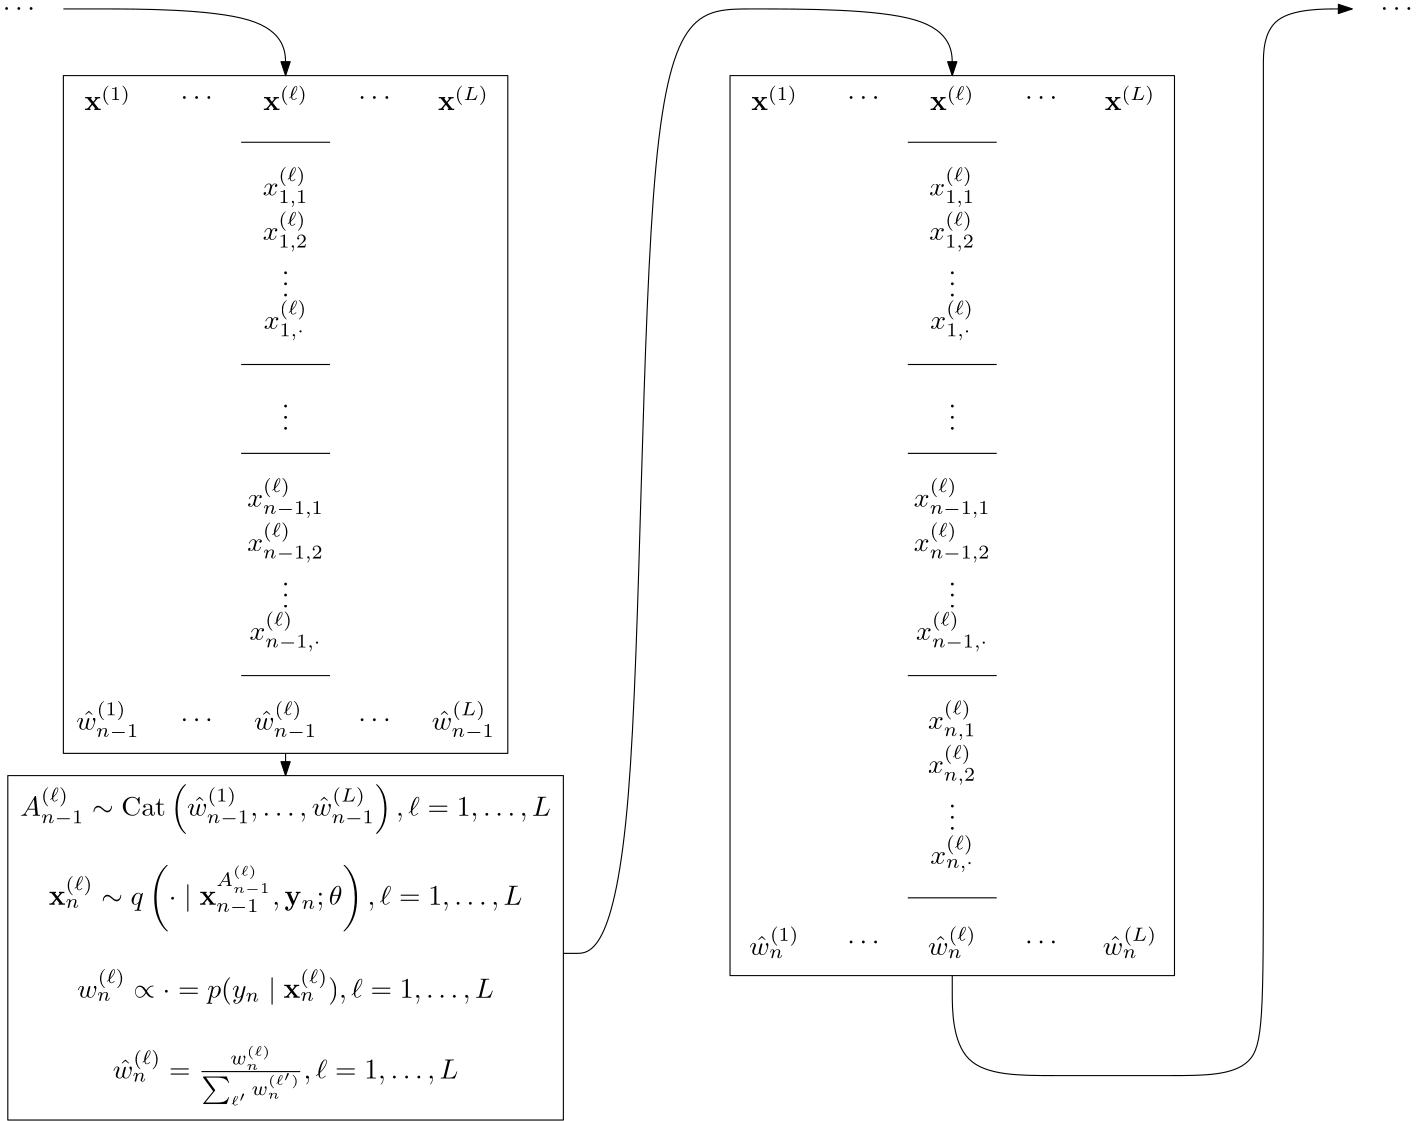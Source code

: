 <?xml version="1.0"?>
<!DOCTYPE ipe SYSTEM "ipe.dtd">
<ipe version="70005" creator="Ipe 7.1.4">
<info created="D:20141024110646" modified="D:20141024110647"/>
<ipestyle name="basic">
<symbol name="arrow/arc(spx)">
<path stroke="sym-stroke" fill="sym-stroke" pen="sym-pen">
0 0 m
-1 0.333 l
-1 -0.333 l
h
</path>
</symbol>
<symbol name="arrow/farc(spx)">
<path stroke="sym-stroke" fill="white" pen="sym-pen">
0 0 m
-1 0.333 l
-1 -0.333 l
h
</path>
</symbol>
<symbol name="mark/circle(sx)" transformations="translations">
<path fill="sym-stroke">
0.6 0 0 0.6 0 0 e
0.4 0 0 0.4 0 0 e
</path>
</symbol>
<symbol name="mark/disk(sx)" transformations="translations">
<path fill="sym-stroke">
0.6 0 0 0.6 0 0 e
</path>
</symbol>
<symbol name="mark/fdisk(sfx)" transformations="translations">
<group>
<path fill="sym-fill">
0.5 0 0 0.5 0 0 e
</path>
<path fill="sym-stroke" fillrule="eofill">
0.6 0 0 0.6 0 0 e
0.4 0 0 0.4 0 0 e
</path>
</group>
</symbol>
<symbol name="mark/box(sx)" transformations="translations">
<path fill="sym-stroke" fillrule="eofill">
-0.6 -0.6 m
0.6 -0.6 l
0.6 0.6 l
-0.6 0.6 l
h
-0.4 -0.4 m
0.4 -0.4 l
0.4 0.4 l
-0.4 0.4 l
h
</path>
</symbol>
<symbol name="mark/square(sx)" transformations="translations">
<path fill="sym-stroke">
-0.6 -0.6 m
0.6 -0.6 l
0.6 0.6 l
-0.6 0.6 l
h
</path>
</symbol>
<symbol name="mark/fsquare(sfx)" transformations="translations">
<group>
<path fill="sym-fill">
-0.5 -0.5 m
0.5 -0.5 l
0.5 0.5 l
-0.5 0.5 l
h
</path>
<path fill="sym-stroke" fillrule="eofill">
-0.6 -0.6 m
0.6 -0.6 l
0.6 0.6 l
-0.6 0.6 l
h
-0.4 -0.4 m
0.4 -0.4 l
0.4 0.4 l
-0.4 0.4 l
h
</path>
</group>
</symbol>
<symbol name="mark/cross(sx)" transformations="translations">
<group>
<path fill="sym-stroke">
-0.43 -0.57 m
0.57 0.43 l
0.43 0.57 l
-0.57 -0.43 l
h
</path>
<path fill="sym-stroke">
-0.43 0.57 m
0.57 -0.43 l
0.43 -0.57 l
-0.57 0.43 l
h
</path>
</group>
</symbol>
<symbol name="arrow/fnormal(spx)">
<path stroke="sym-stroke" fill="white" pen="sym-pen">
0 0 m
-1 0.333 l
-1 -0.333 l
h
</path>
</symbol>
<symbol name="arrow/pointed(spx)">
<path stroke="sym-stroke" fill="sym-stroke" pen="sym-pen">
0 0 m
-1 0.333 l
-0.8 0 l
-1 -0.333 l
h
</path>
</symbol>
<symbol name="arrow/fpointed(spx)">
<path stroke="sym-stroke" fill="white" pen="sym-pen">
0 0 m
-1 0.333 l
-0.8 0 l
-1 -0.333 l
h
</path>
</symbol>
<symbol name="arrow/linear(spx)">
<path stroke="sym-stroke" pen="sym-pen">
-1 0.333 m
0 0 l
-1 -0.333 l
</path>
</symbol>
<symbol name="arrow/fdouble(spx)">
<path stroke="sym-stroke" fill="white" pen="sym-pen">
0 0 m
-1 0.333 l
-1 -0.333 l
h
-1 0 m
-2 0.333 l
-2 -0.333 l
h
</path>
</symbol>
<symbol name="arrow/double(spx)">
<path stroke="sym-stroke" fill="sym-stroke" pen="sym-pen">
0 0 m
-1 0.333 l
-1 -0.333 l
h
-1 0 m
-2 0.333 l
-2 -0.333 l
h
</path>
</symbol>
<pen name="heavier" value="0.8"/>
<pen name="fat" value="1.2"/>
<pen name="ultrafat" value="2"/>
<symbolsize name="large" value="5"/>
<symbolsize name="small" value="2"/>
<symbolsize name="tiny" value="1.1"/>
<arrowsize name="large" value="10"/>
<arrowsize name="small" value="5"/>
<arrowsize name="tiny" value="3"/>
<color name="red" value="1 0 0"/>
<color name="green" value="0 1 0"/>
<color name="blue" value="0 0 1"/>
<color name="yellow" value="1 1 0"/>
<color name="orange" value="1 0.647 0"/>
<color name="gold" value="1 0.843 0"/>
<color name="purple" value="0.627 0.125 0.941"/>
<color name="gray" value="0.745"/>
<color name="brown" value="0.647 0.165 0.165"/>
<color name="navy" value="0 0 0.502"/>
<color name="pink" value="1 0.753 0.796"/>
<color name="seagreen" value="0.18 0.545 0.341"/>
<color name="turquoise" value="0.251 0.878 0.816"/>
<color name="violet" value="0.933 0.51 0.933"/>
<color name="darkblue" value="0 0 0.545"/>
<color name="darkcyan" value="0 0.545 0.545"/>
<color name="darkgray" value="0.663"/>
<color name="darkgreen" value="0 0.392 0"/>
<color name="darkmagenta" value="0.545 0 0.545"/>
<color name="darkorange" value="1 0.549 0"/>
<color name="darkred" value="0.545 0 0"/>
<color name="lightblue" value="0.678 0.847 0.902"/>
<color name="lightcyan" value="0.878 1 1"/>
<color name="lightgray" value="0.827"/>
<color name="lightgreen" value="0.565 0.933 0.565"/>
<color name="lightyellow" value="1 1 0.878"/>
<dashstyle name="dashed" value="[4] 0"/>
<dashstyle name="dotted" value="[1 3] 0"/>
<dashstyle name="dash dotted" value="[4 2 1 2] 0"/>
<dashstyle name="dash dot dotted" value="[4 2 1 2 1 2] 0"/>
<textsize name="large" value="\large"/>
<textsize name="Large" value="\Large"/>
<textsize name="LARGE" value="\LARGE"/>
<textsize name="huge" value="\huge"/>
<textsize name="Huge" value="\Huge"/>
<textsize name="small" value="\small"/>
<textsize name="footnote" value="\footnotesize"/>
<textsize name="tiny" value="\tiny"/>
<textstyle name="center" begin="\begin{center}" end="\end{center}"/>
<textstyle name="itemize" begin="\begin{itemize}" end="\end{itemize}"/>
<textstyle name="item" begin="\begin{itemize}\item{}" end="\end{itemize}"/>
<gridsize name="4 pts" value="4"/>
<gridsize name="8 pts (~3 mm)" value="8"/>
<gridsize name="16 pts (~6 mm)" value="16"/>
<gridsize name="32 pts (~12 mm)" value="32"/>
<gridsize name="10 pts (~3.5 mm)" value="10"/>
<gridsize name="20 pts (~7 mm)" value="20"/>
<gridsize name="14 pts (~5 mm)" value="14"/>
<gridsize name="28 pts (~10 mm)" value="28"/>
<gridsize name="56 pts (~20 mm)" value="56"/>
<anglesize name="90 deg" value="90"/>
<anglesize name="60 deg" value="60"/>
<anglesize name="45 deg" value="45"/>
<anglesize name="30 deg" value="30"/>
<anglesize name="22.5 deg" value="22.5"/>
<tiling name="falling" angle="-60" step="4" width="1"/>
<tiling name="rising" angle="30" step="4" width="1"/>
</ipestyle>
<page>
<layer name="alpha"/>
<view layers="alpha" active="alpha"/>
<text layer="alpha" transformations="translations" pos="112 736" stroke="black" type="label" width="16.106" height="8.846" depth="0" halign="center" valign="center">$\mathbf x^{(\ell)}$</text>
<text matrix="1 0 0 1 16 0" transformations="translations" pos="128 736" stroke="black" type="label" width="11.623" height="4.428" depth="0" halign="center" valign="center">$\cdots$</text>
<text matrix="1 0 0 1 -16 0" transformations="translations" pos="96 736" stroke="black" type="label" width="11.623" height="4.428" depth="0" halign="center" valign="center">$\cdots$</text>
<text matrix="1 0 0 1 32 0" transformations="translations" pos="144 736" stroke="black" type="label" width="18.237" height="8.846" depth="0" halign="center" valign="center">$\mathbf x^{(L)}$</text>
<text matrix="1 0 0 1 -32 0" transformations="translations" pos="80 736" stroke="black" type="label" width="16.743" height="8.846" depth="0" halign="center" valign="center">$\mathbf x^{(1)}$</text>
<text matrix="1 0 0 1 0 -16" transformations="translations" pos="112 720" stroke="black" type="label" width="16.501" height="10.408" depth="4.01" halign="center" valign="center">$x_{1,1}^{(\ell)}$</text>
<text matrix="1 0 0 1 0 -16" transformations="translations" pos="112 704" stroke="black" type="label" width="16.501" height="10.408" depth="4.01" halign="center" valign="center">$x_{1,2}^{(\ell)}$</text>
<text matrix="1 0 0 1 0 -16" transformations="translations" pos="112 688" stroke="black" type="label" width="2.767" height="14.999" depth="0" halign="center" valign="center">$\vdots$</text>
<text matrix="1 0 0 1 0 -16" transformations="translations" pos="112 672" stroke="black" type="label" width="15.753" height="10.408" depth="4.01" halign="center" valign="center">$x_{1,\cdot}^{(\ell)}$</text>
<path matrix="1 0 0 1 0 -16" stroke="black">
96 656 m
128 656 l
</path>
<text matrix="1 0 0 1 0 -16" transformations="translations" pos="112 640" stroke="black" type="label" width="2.767" height="14.999" depth="0" halign="center" valign="center">$\vdots$</text>
<path matrix="1 0 0 1 0 -16" stroke="black">
96 624 m
128 624 l
</path>
<text matrix="1 0 0 1 0 -16" transformations="translations" pos="112 608" stroke="black" type="label" width="27.652" height="10.408" depth="4.01" halign="center" valign="center">$x_{n - 1,1}^{(\ell)}$</text>
<text matrix="1 0 0 1 0 -16" transformations="translations" pos="112 592" stroke="black" type="label" width="27.652" height="10.408" depth="4.01" halign="center" valign="center">$x_{n - 1,2}^{(\ell)}$</text>
<text matrix="1 0 0 1 0 -16" transformations="translations" pos="112 576" stroke="black" type="label" width="2.767" height="14.999" depth="0" halign="center" valign="center">$\vdots$</text>
<text matrix="1 0 0 1 0 -16" transformations="translations" pos="112 560" stroke="black" type="label" width="26.047" height="10.408" depth="4.01" halign="center" valign="center">$x_{n - 1,\cdot}^{(\ell)}$</text>
<path matrix="1 0 0 1 0 -16" stroke="black">
96 544 m
128 544 l
</path>
<path stroke="black">
96 720 m
128 720 l
</path>
<text transformations="translations" pos="112 512" stroke="black" type="label" width="22.753" height="10.402" depth="3.49" halign="center" valign="center">$\hat w_{n - 1}^{(\ell)}$</text>
<text transformations="translations" pos="144 512" stroke="black" type="label" width="11.623" height="4.428" depth="0" halign="center" valign="center">$\cdots$</text>
<text transformations="translations" pos="176 512" stroke="black" type="label" width="22.753" height="10.402" depth="3.49" halign="center" valign="center">$\hat w_{n - 1}^{(L)}$</text>
<text transformations="translations" pos="80 512" stroke="black" type="label" width="11.623" height="4.428" depth="0" halign="center" valign="center">$\cdots$</text>
<text transformations="translations" pos="48 512" stroke="black" type="label" width="22.753" height="10.402" depth="3.49" halign="center" valign="center">$\hat w_{n - 1}^{(1)}$</text>
<text transformations="translations" pos="112 480" stroke="black" type="label" width="191.056" height="11.453" depth="6.48" halign="center" valign="center">$A_{n - 1}^{(\ell)} \sim \textrm{Cat} \left(\hat w_{n - 1}^{(1)}, \dots, \hat w_{n - 1}^{(L)}\right), \ell = 1, \dots, L$</text>
<text transformations="translations" pos="112 448" stroke="black" type="label" width="170.503" height="14.441" depth="9.47" halign="center" valign="center">$\mathbf x_n^{(\ell)} \sim q\left(\cdot \mid \mathbf x_{n - 1}^{A_{n - 1}^{(\ell)}}, \mathbf y_n; \mathbf \theta\right), \ell = 1, \dots, L$</text>
<text transformations="translations" pos="112 416" stroke="black" type="label" width="150.034" height="10.406" depth="2.49" halign="center" valign="center">$w_n^{(\ell)} \propto \cdot = p(y_n \mid \mathbf x_n^{(\ell)}), \ell = 1, \dots, L$</text>
<text transformations="translations" pos="112 384" stroke="black" type="label" width="124.457" height="11.818" depth="9.73" halign="center" valign="center">$\hat w_n^{(\ell)} = \frac{w_n^{(\ell)}}{\sum_{\ell&apos;} w_n^{(\ell&apos;)}}, \ell = 1, \dots, L$</text>
<text matrix="1 0 0 1 240 0" transformations="translations" pos="112 736" stroke="black" type="label" width="16.106" height="8.846" depth="0" halign="center" valign="center">$\mathbf x^{(\ell)}$</text>
<text matrix="1 0 0 1 256 0" transformations="translations" pos="128 736" stroke="black" type="label" width="11.623" height="4.428" depth="0" halign="center" valign="center">$\cdots$</text>
<text matrix="1 0 0 1 224 0" transformations="translations" pos="96 736" stroke="black" type="label" width="11.623" height="4.428" depth="0" halign="center" valign="center">$\cdots$</text>
<text matrix="1 0 0 1 272 0" transformations="translations" pos="144 736" stroke="black" type="label" width="18.237" height="8.846" depth="0" halign="center" valign="center">$\mathbf x^{(L)}$</text>
<text matrix="1 0 0 1 208 0" transformations="translations" pos="80 736" stroke="black" type="label" width="16.743" height="8.846" depth="0" halign="center" valign="center">$\mathbf x^{(1)}$</text>
<text matrix="1 0 0 1 240 -16" transformations="translations" pos="112 720" stroke="black" type="label" width="16.501" height="10.408" depth="4.01" halign="center" valign="center">$x_{1,1}^{(\ell)}$</text>
<text matrix="1 0 0 1 240 -16" transformations="translations" pos="112 704" stroke="black" type="label" width="16.501" height="10.408" depth="4.01" halign="center" valign="center">$x_{1,2}^{(\ell)}$</text>
<text matrix="1 0 0 1 240 -16" transformations="translations" pos="112 688" stroke="black" type="label" width="2.767" height="14.999" depth="0" halign="center" valign="center">$\vdots$</text>
<text matrix="1 0 0 1 240 -16" transformations="translations" pos="112 672" stroke="black" type="label" width="15.753" height="10.408" depth="4.01" halign="center" valign="center">$x_{1,\cdot}^{(\ell)}$</text>
<path matrix="1 0 0 1 240 -16" stroke="black">
96 656 m
128 656 l
</path>
<text matrix="1 0 0 1 240 -16" transformations="translations" pos="112 640" stroke="black" type="label" width="2.767" height="14.999" depth="0" halign="center" valign="center">$\vdots$</text>
<path matrix="1 0 0 1 240 -16" stroke="black">
96 624 m
128 624 l
</path>
<text matrix="1 0 0 1 240 -16" transformations="translations" pos="112 608" stroke="black" type="label" width="27.652" height="10.408" depth="4.01" halign="center" valign="center">$x_{n - 1,1}^{(\ell)}$</text>
<text matrix="1 0 0 1 240 -16" transformations="translations" pos="112 592" stroke="black" type="label" width="27.652" height="10.408" depth="4.01" halign="center" valign="center">$x_{n - 1,2}^{(\ell)}$</text>
<text matrix="1 0 0 1 240 -16" transformations="translations" pos="112 576" stroke="black" type="label" width="2.767" height="14.999" depth="0" halign="center" valign="center">$\vdots$</text>
<text matrix="1 0 0 1 240 -16" transformations="translations" pos="112 560" stroke="black" type="label" width="26.047" height="10.408" depth="4.01" halign="center" valign="center">$x_{n - 1,\cdot}^{(\ell)}$</text>
<path matrix="1 0 0 1 240 -16" stroke="black">
96 544 m
128 544 l
</path>
<path matrix="1 0 0 1 240 0" stroke="black">
96 720 m
128 720 l
</path>
<text matrix="1 0 0 1 240 -80" transformations="translations" pos="112 512" stroke="black" type="label" width="17.46" height="10.41" depth="1.16" halign="center" valign="center">$\hat w_{n}^{(\ell)}$</text>
<text matrix="1 0 0 1 240 -80" transformations="translations" pos="144 512" stroke="black" type="label" width="11.623" height="4.428" depth="0" halign="center" valign="center">$\cdots$</text>
<text matrix="1 0 0 1 240 -80" transformations="translations" pos="176 512" stroke="black" type="label" width="19.591" height="10.41" depth="1.16" halign="center" valign="center">$\hat w_{n}^{(L)}$</text>
<text matrix="1 0 0 1 240 -80" transformations="translations" pos="80 512" stroke="black" type="label" width="11.623" height="4.428" depth="0" halign="center" valign="center">$\cdots$</text>
<text matrix="1 0 0 1 240 -80" transformations="translations" pos="48 512" stroke="black" type="label" width="18.097" height="10.41" depth="1.16" halign="center" valign="center">$\hat w_{n}^{(1)}$</text>
<text transformations="translations" pos="352 512" stroke="black" type="label" width="17.454" height="10.408" depth="4.01" halign="center" valign="center">$x_{n, 1}^{(\ell)}$</text>
<text transformations="translations" pos="352 496" stroke="black" type="label" width="17.454" height="10.408" depth="4.01" halign="center" valign="center">$x_{n, 2}^{(\ell)}$</text>
<text transformations="translations" pos="352 480" stroke="black" type="label" width="2.767" height="14.999" depth="0" halign="center" valign="center">$\vdots$</text>
<text transformations="translations" pos="352 464" stroke="black" type="label" width="15.849" height="10.409" depth="2.76" halign="center" valign="center">$x_{n, \cdot}^{(\ell)}$</text>
<path stroke="black">
336 448 m
368 448 l
</path>
<path stroke="black">
272 420 m
272 744 l
432 744 l
432 420 l
h
</path>
<path stroke="black">
192 500 m
192 744 l
32 744 l
32 500 l
h
</path>
<path stroke="black">
12 492 m
12 368 l
212 368 l
212 492 l
h
</path>
<path stroke="black" arrow="normal/small">
32 768 m
112 768
112 744 s
</path>
<path stroke="black" arrow="normal/small">
112 500 m
112 492 l
</path>
<path stroke="black" arrow="normal/small">
212 428 m
240 428
240 768
272 768
352 768
352 744 s
</path>
<text transformations="translations" pos="16 768" stroke="black" type="label" width="11.623" height="4.428" depth="0" halign="center" valign="center">$\cdots$</text>
<path stroke="black" arrow="normal/small">
352 420 m
352 384
388 384
432 384
464 384
464 416
464 744
464 744
464 768
496 768 s
</path>
<text transformations="translations" pos="512 768" stroke="black" type="label" width="11.623" height="4.428" depth="0" halign="center" valign="center">$\cdots$</text>
</page>
</ipe>
